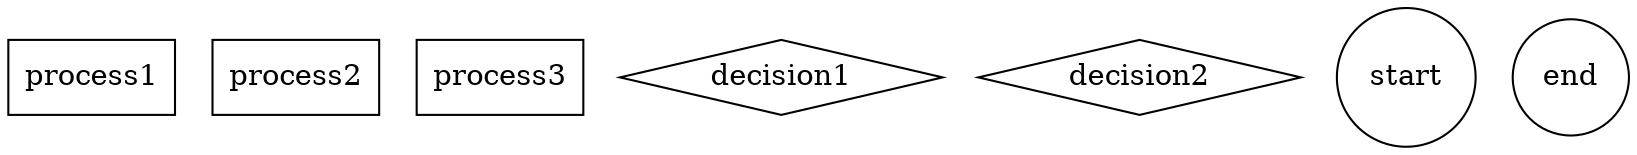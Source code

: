 
digraph G {
    # All processes: blue boxes
    node [shape=box, fillcolor=lightblue]
    process1; process2; process3
    
    # All decisions: gold diamonds
    node [shape=diamond, fillcolor=gold]
    decision1; decision2
    
    # All endpoints: circles
    node [shape=circle, fillcolor=green]
    start; end
}
